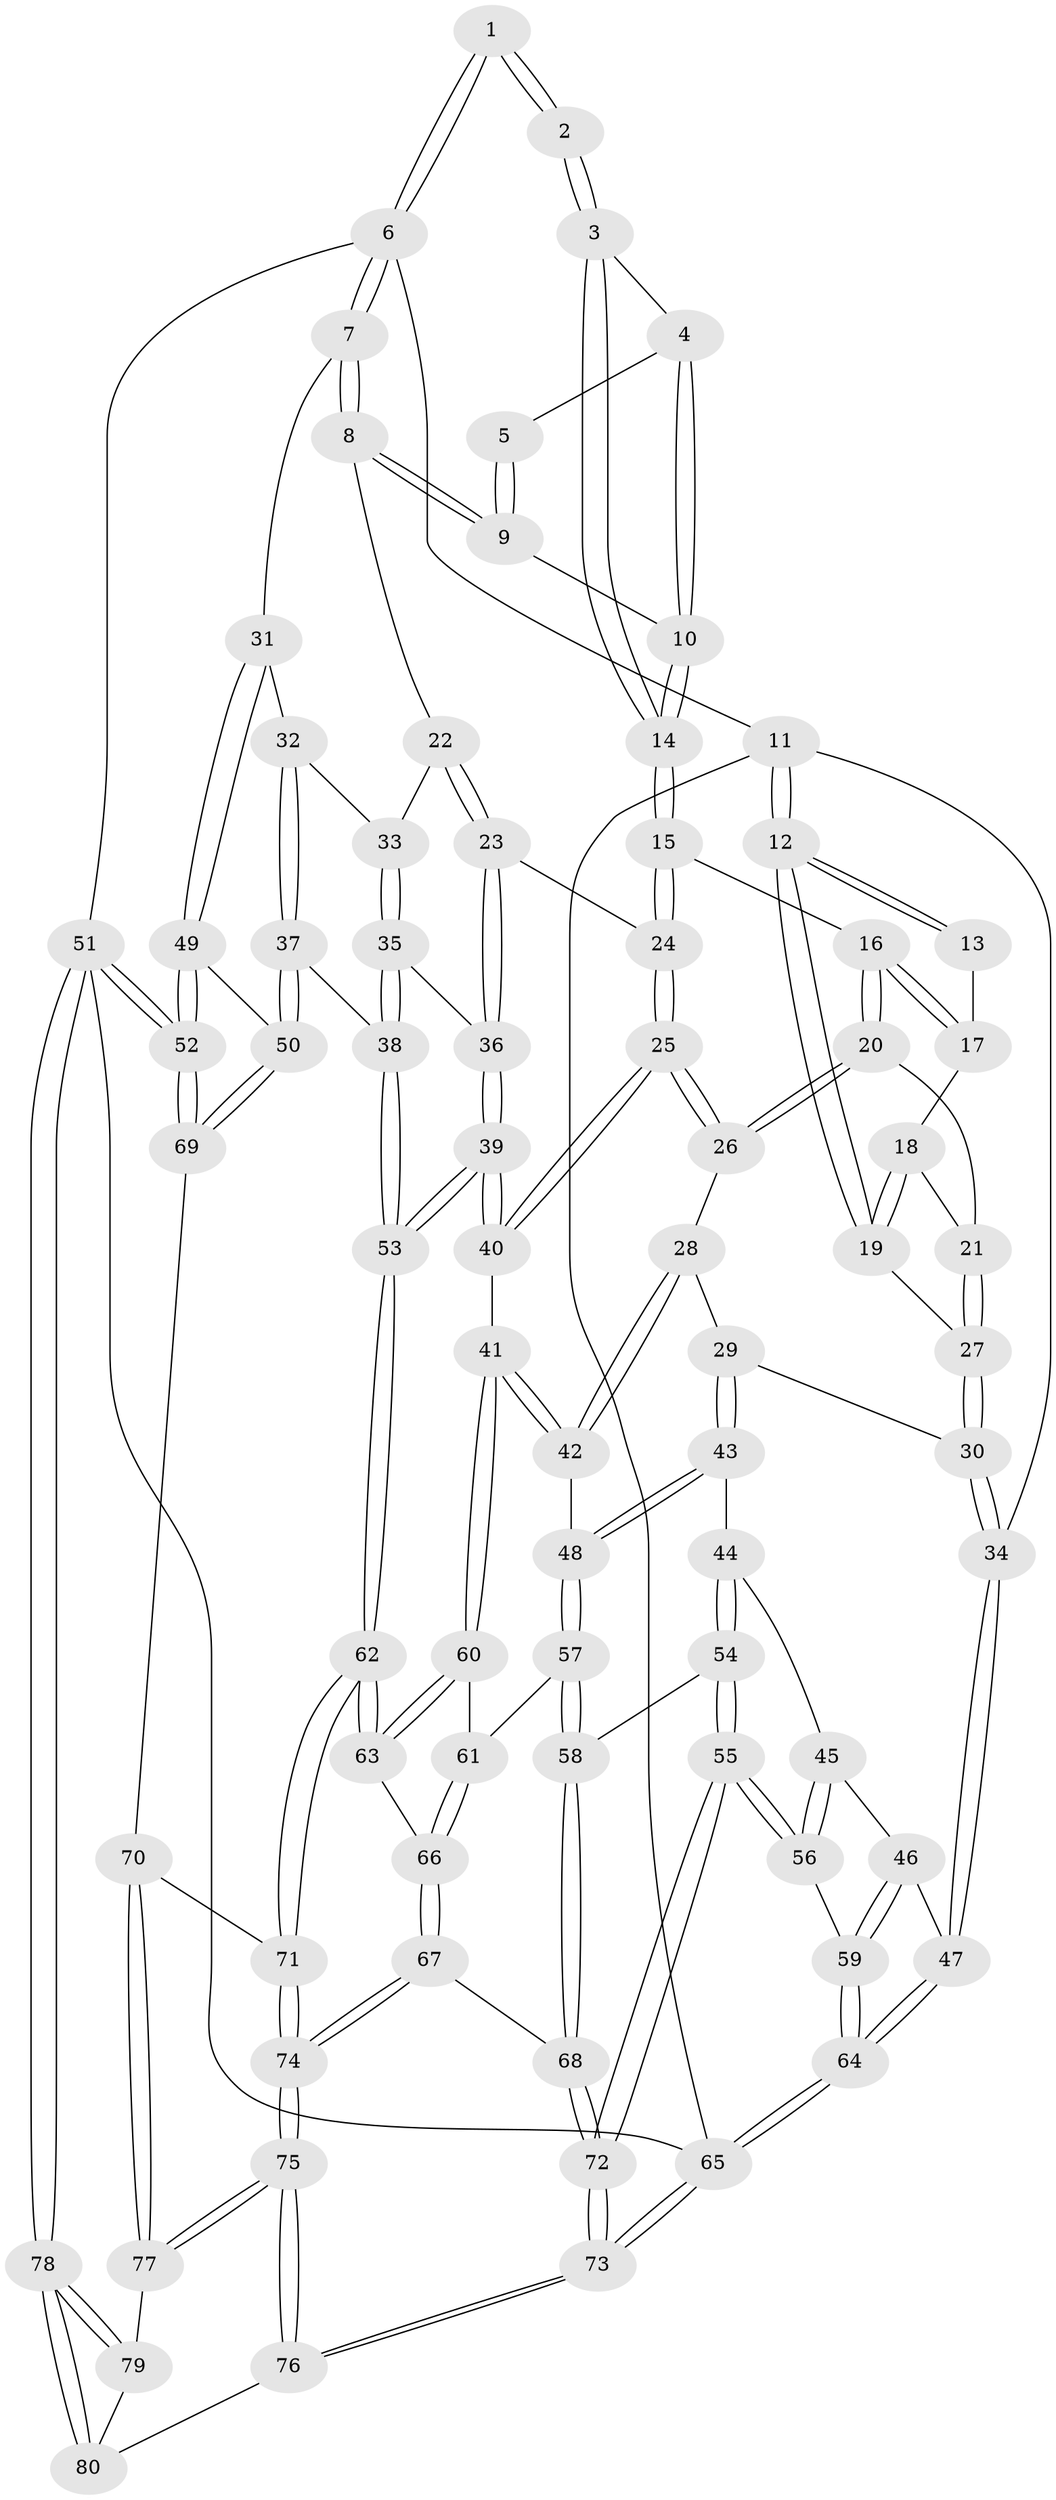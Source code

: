 // Generated by graph-tools (version 1.1) at 2025/01/03/09/25 05:01:39]
// undirected, 80 vertices, 197 edges
graph export_dot {
graph [start="1"]
  node [color=gray90,style=filled];
  1 [pos="+0.9246943107732646+0"];
  2 [pos="+0.5185254686635201+0"];
  3 [pos="+0.5271666804280274+0"];
  4 [pos="+0.7384246809796696+0.04457025964889679"];
  5 [pos="+0.8096776111071086+0.003024398762849539"];
  6 [pos="+1+0"];
  7 [pos="+1+0"];
  8 [pos="+0.8350597632288151+0.1923787078715085"];
  9 [pos="+0.8054913266746214+0.13884256070610257"];
  10 [pos="+0.7671991776142797+0.11203876876764125"];
  11 [pos="+0+0"];
  12 [pos="+0+0"];
  13 [pos="+0.2242807632257294+0"];
  14 [pos="+0.5229510240632734+0.05049865803288112"];
  15 [pos="+0.5088110575073712+0.11898240869176646"];
  16 [pos="+0.4703739524511166+0.14135212312939646"];
  17 [pos="+0.3076303567818929+0.09480626462327034"];
  18 [pos="+0.22715998578986032+0.11663395419048331"];
  19 [pos="+0+0"];
  20 [pos="+0.37992747671096233+0.2328160529270395"];
  21 [pos="+0.26170337247260045+0.25022055875978755"];
  22 [pos="+0.814004747596329+0.23505614305274453"];
  23 [pos="+0.7203155392492082+0.2786483267565451"];
  24 [pos="+0.6060678546354075+0.24223527178101983"];
  25 [pos="+0.5111533632257433+0.4274065486623765"];
  26 [pos="+0.40762400285594613+0.3591375199250637"];
  27 [pos="+0.2379786805596391+0.27053806946586806"];
  28 [pos="+0.38739583011680256+0.3734778290495254"];
  29 [pos="+0.19763337893395985+0.3696131172493461"];
  30 [pos="+0.17897674842981987+0.34041663050549675"];
  31 [pos="+1+0.19033058802711697"];
  32 [pos="+0.9344012204234596+0.32175780364454803"];
  33 [pos="+0.8857962088822348+0.31278320909401375"];
  34 [pos="+0+0.3083319670797004"];
  35 [pos="+0.8760027638020382+0.44974976877256234"];
  36 [pos="+0.725865992903719+0.43552278036002123"];
  37 [pos="+1+0.5483361687585006"];
  38 [pos="+0.916116166465962+0.4937433207758935"];
  39 [pos="+0.6602916626596805+0.5442084898442132"];
  40 [pos="+0.5214113384155356+0.47718175121941325"];
  41 [pos="+0.46206867327110834+0.52004908534908"];
  42 [pos="+0.31563982900909404+0.49022770497856133"];
  43 [pos="+0.21375454284007797+0.4107248528531003"];
  44 [pos="+0.15817981588793925+0.5178768380300453"];
  45 [pos="+0.11443054141745664+0.5237418938628638"];
  46 [pos="+0.05528476907362357+0.5077371442339902"];
  47 [pos="+0+0.3458872905692537"];
  48 [pos="+0.3040098981398167+0.49294779875180306"];
  49 [pos="+1+0.5586454675110872"];
  50 [pos="+1+0.5488907613595648"];
  51 [pos="+1+1"];
  52 [pos="+1+1"];
  53 [pos="+0.6975249222199342+0.6473956997647493"];
  54 [pos="+0.2284734787678152+0.6502558776369254"];
  55 [pos="+0.1346110067574486+0.6904333144072019"];
  56 [pos="+0.11991445665340593+0.6791789476486688"];
  57 [pos="+0.26873865079951775+0.6185853647497264"];
  58 [pos="+0.23906560956749062+0.6497170314702683"];
  59 [pos="+0.10082737323990253+0.6688435220782919"];
  60 [pos="+0.44491962419007675+0.5800786590936026"];
  61 [pos="+0.34609795123659676+0.6194517513860899"];
  62 [pos="+0.7002704191722545+0.6877868528776435"];
  63 [pos="+0.4829763228377683+0.727132103163924"];
  64 [pos="+0+0.5858800378029113"];
  65 [pos="+0+1"];
  66 [pos="+0.46265831168571686+0.7450911281140092"];
  67 [pos="+0.42947337583070816+0.786676414812143"];
  68 [pos="+0.33916378108283207+0.7832717522949194"];
  69 [pos="+0.7755584853092635+0.7576273542681056"];
  70 [pos="+0.7579367299669936+0.7551364200256842"];
  71 [pos="+0.7287315384918763+0.7256836361718748"];
  72 [pos="+0.017337305056863598+1"];
  73 [pos="+0+1"];
  74 [pos="+0.4777171716707719+0.9175645102445835"];
  75 [pos="+0.48827528592161096+0.9982313575306612"];
  76 [pos="+0.4729826362765604+1"];
  77 [pos="+0.7463893054811831+0.7879457765289121"];
  78 [pos="+1+1"];
  79 [pos="+0.7386704027109915+0.8530054838023883"];
  80 [pos="+0.6328979045921729+1"];
  1 -- 2;
  1 -- 2;
  1 -- 6;
  1 -- 6;
  2 -- 3;
  2 -- 3;
  3 -- 4;
  3 -- 14;
  3 -- 14;
  4 -- 5;
  4 -- 10;
  4 -- 10;
  5 -- 9;
  5 -- 9;
  6 -- 7;
  6 -- 7;
  6 -- 11;
  6 -- 51;
  7 -- 8;
  7 -- 8;
  7 -- 31;
  8 -- 9;
  8 -- 9;
  8 -- 22;
  9 -- 10;
  10 -- 14;
  10 -- 14;
  11 -- 12;
  11 -- 12;
  11 -- 34;
  11 -- 65;
  12 -- 13;
  12 -- 13;
  12 -- 19;
  12 -- 19;
  13 -- 17;
  14 -- 15;
  14 -- 15;
  15 -- 16;
  15 -- 24;
  15 -- 24;
  16 -- 17;
  16 -- 17;
  16 -- 20;
  16 -- 20;
  17 -- 18;
  18 -- 19;
  18 -- 19;
  18 -- 21;
  19 -- 27;
  20 -- 21;
  20 -- 26;
  20 -- 26;
  21 -- 27;
  21 -- 27;
  22 -- 23;
  22 -- 23;
  22 -- 33;
  23 -- 24;
  23 -- 36;
  23 -- 36;
  24 -- 25;
  24 -- 25;
  25 -- 26;
  25 -- 26;
  25 -- 40;
  25 -- 40;
  26 -- 28;
  27 -- 30;
  27 -- 30;
  28 -- 29;
  28 -- 42;
  28 -- 42;
  29 -- 30;
  29 -- 43;
  29 -- 43;
  30 -- 34;
  30 -- 34;
  31 -- 32;
  31 -- 49;
  31 -- 49;
  32 -- 33;
  32 -- 37;
  32 -- 37;
  33 -- 35;
  33 -- 35;
  34 -- 47;
  34 -- 47;
  35 -- 36;
  35 -- 38;
  35 -- 38;
  36 -- 39;
  36 -- 39;
  37 -- 38;
  37 -- 50;
  37 -- 50;
  38 -- 53;
  38 -- 53;
  39 -- 40;
  39 -- 40;
  39 -- 53;
  39 -- 53;
  40 -- 41;
  41 -- 42;
  41 -- 42;
  41 -- 60;
  41 -- 60;
  42 -- 48;
  43 -- 44;
  43 -- 48;
  43 -- 48;
  44 -- 45;
  44 -- 54;
  44 -- 54;
  45 -- 46;
  45 -- 56;
  45 -- 56;
  46 -- 47;
  46 -- 59;
  46 -- 59;
  47 -- 64;
  47 -- 64;
  48 -- 57;
  48 -- 57;
  49 -- 50;
  49 -- 52;
  49 -- 52;
  50 -- 69;
  50 -- 69;
  51 -- 52;
  51 -- 52;
  51 -- 78;
  51 -- 78;
  51 -- 65;
  52 -- 69;
  52 -- 69;
  53 -- 62;
  53 -- 62;
  54 -- 55;
  54 -- 55;
  54 -- 58;
  55 -- 56;
  55 -- 56;
  55 -- 72;
  55 -- 72;
  56 -- 59;
  57 -- 58;
  57 -- 58;
  57 -- 61;
  58 -- 68;
  58 -- 68;
  59 -- 64;
  59 -- 64;
  60 -- 61;
  60 -- 63;
  60 -- 63;
  61 -- 66;
  61 -- 66;
  62 -- 63;
  62 -- 63;
  62 -- 71;
  62 -- 71;
  63 -- 66;
  64 -- 65;
  64 -- 65;
  65 -- 73;
  65 -- 73;
  66 -- 67;
  66 -- 67;
  67 -- 68;
  67 -- 74;
  67 -- 74;
  68 -- 72;
  68 -- 72;
  69 -- 70;
  70 -- 71;
  70 -- 77;
  70 -- 77;
  71 -- 74;
  71 -- 74;
  72 -- 73;
  72 -- 73;
  73 -- 76;
  73 -- 76;
  74 -- 75;
  74 -- 75;
  75 -- 76;
  75 -- 76;
  75 -- 77;
  75 -- 77;
  76 -- 80;
  77 -- 79;
  78 -- 79;
  78 -- 79;
  78 -- 80;
  78 -- 80;
  79 -- 80;
}
